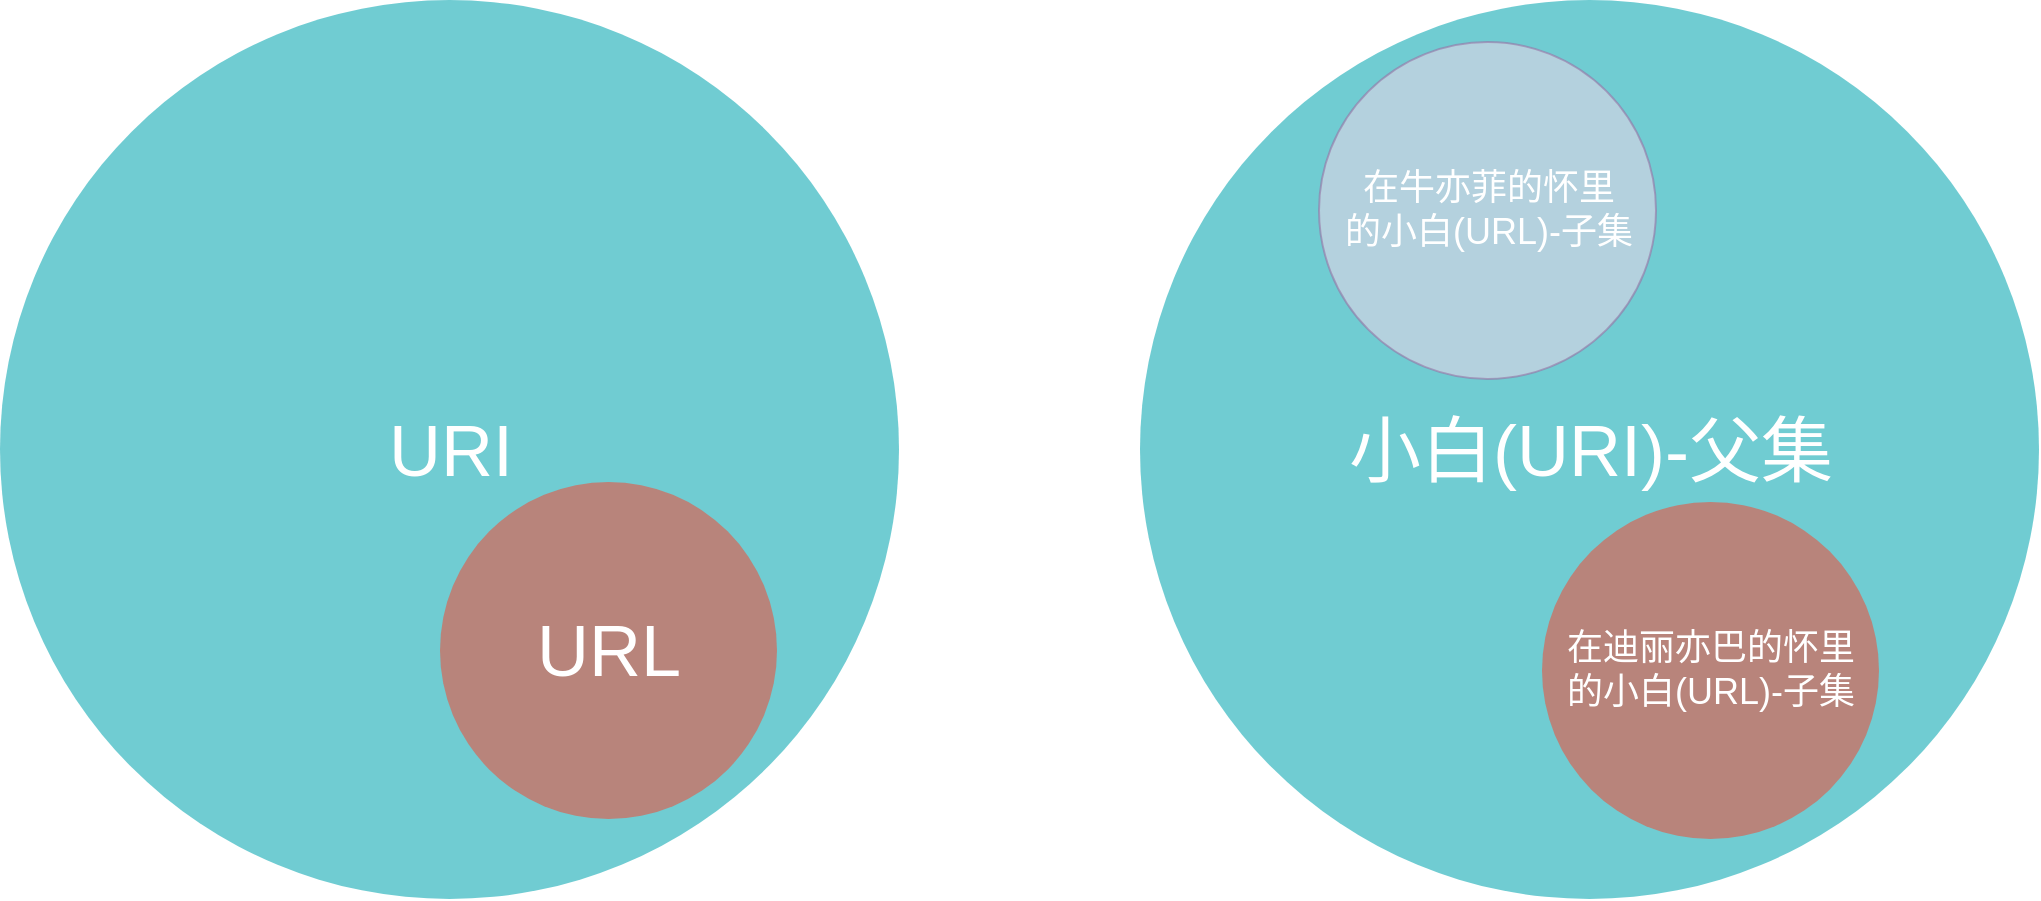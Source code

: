 <mxfile version="14.2.6" type="github">
  <diagram id="3228e29e-7158-1315-38df-8450db1d8a1d" name="Page-1">
    <mxGraphModel dx="1031" dy="495" grid="1" gridSize="10" guides="1" tooltips="1" connect="1" arrows="1" fold="1" page="1" pageScale="1" pageWidth="1169" pageHeight="827" background="#ffffff" math="0" shadow="0">
      <root>
        <mxCell id="0" />
        <mxCell id="1" parent="0" />
        <mxCell id="21532" value="&lt;font style=&quot;font-size: 36px&quot;&gt;URI&lt;/font&gt;" style="ellipse;fillColor=#12AAB5;opacity=60;strokeColor=none;html=1;fontColor=#FFFFFF;" parent="1" vertex="1">
          <mxGeometry x="230" y="69" width="449.5" height="449.5" as="geometry" />
        </mxCell>
        <mxCell id="21533" value="&lt;font style=&quot;font-size: 36px&quot;&gt;URL&lt;/font&gt;" style="ellipse;fillColor=#e85642;opacity=60;strokeColor=none;html=1;fontColor=#FFFFFF;" parent="1" vertex="1">
          <mxGeometry x="450" y="310" width="168.5" height="168.5" as="geometry" />
        </mxCell>
        <mxCell id="21535" value="Revolution" style="text;fontSize=24;align=center;verticalAlign=middle;html=1;fontColor=#FFFFFF;" parent="1" vertex="1">
          <mxGeometry x="699.5" y="228.5" width="190" height="70" as="geometry" />
        </mxCell>
        <mxCell id="VFPgpmllmtyIsF2QO62N-21540" value="&lt;span style=&quot;font-size: 36px&quot;&gt;小白(URI)-父集&lt;/span&gt;" style="ellipse;fillColor=#12AAB5;opacity=60;strokeColor=none;html=1;fontColor=#FFFFFF;" vertex="1" parent="1">
          <mxGeometry x="800" y="69" width="449.5" height="449.5" as="geometry" />
        </mxCell>
        <mxCell id="VFPgpmllmtyIsF2QO62N-21541" value="&lt;font style=&quot;font-size: 18px&quot;&gt;在迪丽亦巴的怀里&lt;br&gt;的小白(URL)&lt;/font&gt;&lt;span style=&quot;font-size: 18px&quot;&gt;-子集&lt;/span&gt;" style="ellipse;fillColor=#e85642;opacity=60;strokeColor=none;html=1;fontColor=#FFFFFF;" vertex="1" parent="1">
          <mxGeometry x="1001" y="320" width="168.5" height="168.5" as="geometry" />
        </mxCell>
        <mxCell id="VFPgpmllmtyIsF2QO62N-21542" value="&lt;font style=&quot;font-size: 18px&quot; color=&quot;#ffffff&quot;&gt;在牛亦菲的怀里&lt;br&gt;的小白(URL)-子集&lt;/font&gt;" style="ellipse;fillColor=#e1d5e7;opacity=60;strokeColor=#9673a6;html=1;" vertex="1" parent="1">
          <mxGeometry x="889.5" y="90" width="168.5" height="168.5" as="geometry" />
        </mxCell>
      </root>
    </mxGraphModel>
  </diagram>
</mxfile>
